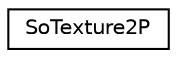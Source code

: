 digraph "Graphical Class Hierarchy"
{
 // LATEX_PDF_SIZE
  edge [fontname="Helvetica",fontsize="10",labelfontname="Helvetica",labelfontsize="10"];
  node [fontname="Helvetica",fontsize="10",shape=record];
  rankdir="LR";
  Node0 [label="SoTexture2P",height=0.2,width=0.4,color="black", fillcolor="white", style="filled",URL="$classSoTexture2P.html",tooltip=" "];
}
